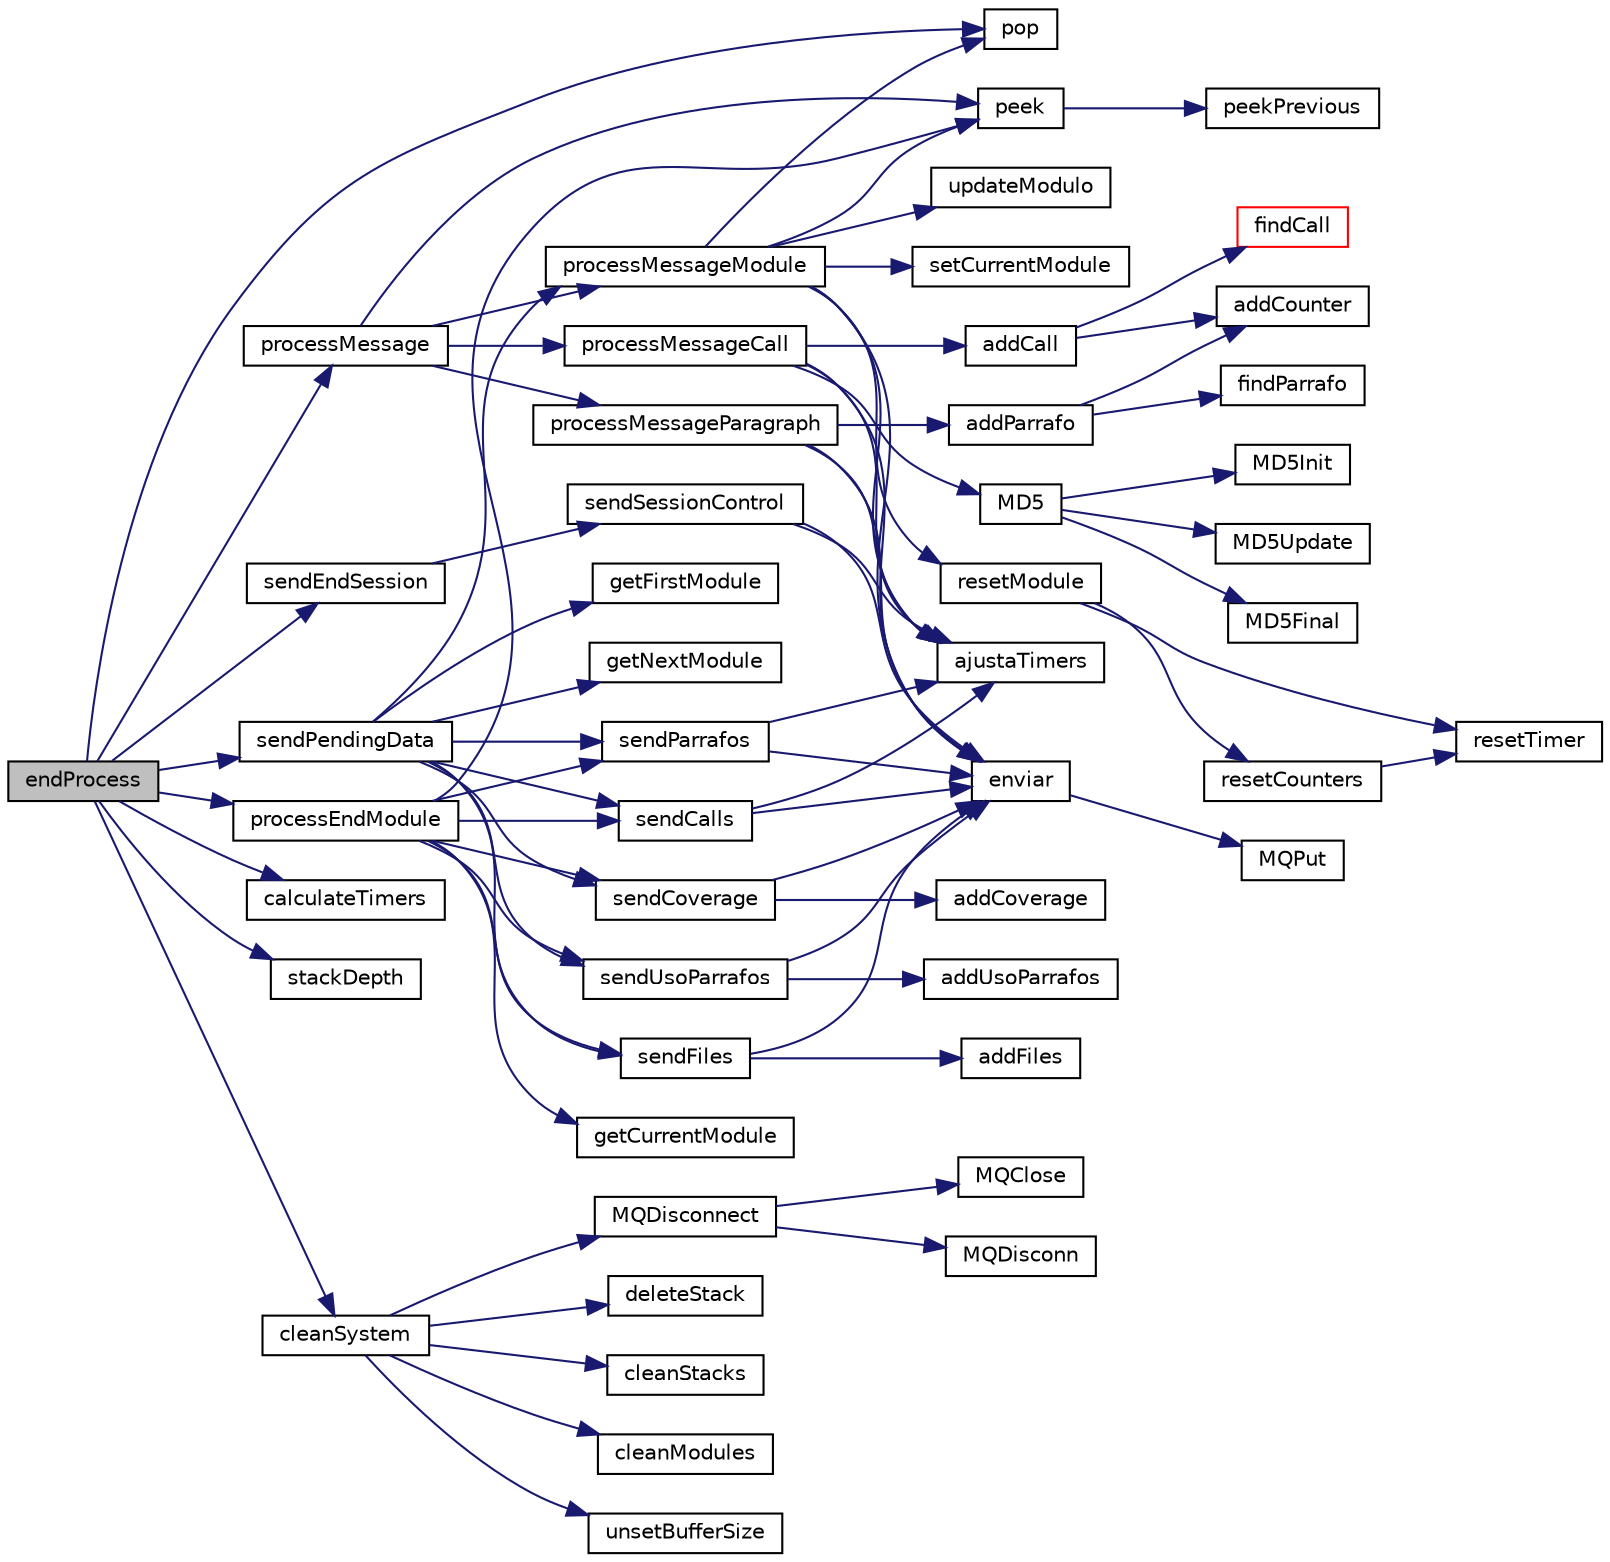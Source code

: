 digraph "endProcess"
{
  edge [fontname="Helvetica",fontsize="10",labelfontname="Helvetica",labelfontsize="10"];
  node [fontname="Helvetica",fontsize="10",shape=record];
  rankdir="LR";
  Node1 [label="endProcess",height=0.2,width=0.4,color="black", fillcolor="grey75", style="filled", fontcolor="black"];
  Node1 -> Node2 [color="midnightblue",fontsize="10",style="solid"];
  Node2 [label="pop",height=0.2,width=0.4,color="black", fillcolor="white", style="filled",URL="$pila_8c.html#a1db44ba0ac493c74045249cbc9da35ce"];
  Node1 -> Node3 [color="midnightblue",fontsize="10",style="solid"];
  Node3 [label="calculateTimers",height=0.2,width=0.4,color="black", fillcolor="white", style="filled",URL="$_s_d_p_t_r_a_p_b_8c.html#a0704e6747f6e4e33d32b791e60c85953"];
  Node1 -> Node4 [color="midnightblue",fontsize="10",style="solid"];
  Node4 [label="processMessage",height=0.2,width=0.4,color="black", fillcolor="white", style="filled",URL="$messages_8c.html#ad9a5bcb8859dbde9b0a6029b344b68cd"];
  Node4 -> Node5 [color="midnightblue",fontsize="10",style="solid"];
  Node5 [label="peek",height=0.2,width=0.4,color="black", fillcolor="white", style="filled",URL="$pila_8c.html#a4cd5ead0eacae2da44d2e23a5cd2ff85"];
  Node5 -> Node6 [color="midnightblue",fontsize="10",style="solid"];
  Node6 [label="peekPrevious",height=0.2,width=0.4,color="black", fillcolor="white", style="filled",URL="$pila_8c.html#a52d67d28c95733787926bc3f42bffb2a"];
  Node4 -> Node7 [color="midnightblue",fontsize="10",style="solid"];
  Node7 [label="processMessageCall",height=0.2,width=0.4,color="black", fillcolor="white", style="filled",URL="$messages_8c.html#a5c4b5bc4bbd5b78371891b44033225b2"];
  Node7 -> Node8 [color="midnightblue",fontsize="10",style="solid"];
  Node8 [label="addCall",height=0.2,width=0.4,color="black", fillcolor="white", style="filled",URL="$modulos_8c.html#a99eadd22b499b79658bd8b0ae82dd7bc"];
  Node8 -> Node9 [color="midnightblue",fontsize="10",style="solid"];
  Node9 [label="findCall",height=0.2,width=0.4,color="red", fillcolor="white", style="filled",URL="$modulos_8c.html#af7747e73680c46384ec80d5969c9b9d1"];
  Node8 -> Node10 [color="midnightblue",fontsize="10",style="solid"];
  Node10 [label="addCounter",height=0.2,width=0.4,color="black", fillcolor="white", style="filled",URL="$modulos_8c.html#ab87d90ccd6dcf3bda267f4845b8363b6"];
  Node7 -> Node11 [color="midnightblue",fontsize="10",style="solid"];
  Node11 [label="ajustaTimers",height=0.2,width=0.4,color="black", fillcolor="white", style="filled",URL="$messages_8c.html#ade4488bea47f13725077ee3a3e0bac34"];
  Node7 -> Node12 [color="midnightblue",fontsize="10",style="solid"];
  Node12 [label="MD5",height=0.2,width=0.4,color="black", fillcolor="white", style="filled",URL="$md5_8c.html#aa75a1419e565ea619428681420b59179"];
  Node12 -> Node13 [color="midnightblue",fontsize="10",style="solid"];
  Node13 [label="MD5Init",height=0.2,width=0.4,color="black", fillcolor="white", style="filled",URL="$md5_8c.html#acd7a26c7e6acb681ee336bfbc86e72bf"];
  Node12 -> Node14 [color="midnightblue",fontsize="10",style="solid"];
  Node14 [label="MD5Update",height=0.2,width=0.4,color="black", fillcolor="white", style="filled",URL="$md5_8c.html#aaa4f37af92ea5ca0e1281749421d4723"];
  Node12 -> Node15 [color="midnightblue",fontsize="10",style="solid"];
  Node15 [label="MD5Final",height=0.2,width=0.4,color="black", fillcolor="white", style="filled",URL="$md5_8c.html#afdf5d50df301891446e41c45eda5904d"];
  Node7 -> Node16 [color="midnightblue",fontsize="10",style="solid"];
  Node16 [label="enviar",height=0.2,width=0.4,color="black", fillcolor="white", style="filled",URL="$amqsdp_8c.html#ab05385469ff40b1b77e3c41846d1421f"];
  Node16 -> Node17 [color="midnightblue",fontsize="10",style="solid"];
  Node17 [label="MQPut",height=0.2,width=0.4,color="black", fillcolor="white", style="filled",URL="$amqsdp_8c.html#a9531d8185ec00f217beb2bcb561099d6"];
  Node4 -> Node18 [color="midnightblue",fontsize="10",style="solid"];
  Node18 [label="processMessageParagraph",height=0.2,width=0.4,color="black", fillcolor="white", style="filled",URL="$messages_8c.html#a01dcea3425d9a1ac856ca40e46c11e06"];
  Node18 -> Node19 [color="midnightblue",fontsize="10",style="solid"];
  Node19 [label="addParrafo",height=0.2,width=0.4,color="black", fillcolor="white", style="filled",URL="$modulos_8c.html#a30a68f431bcf69251c926de4907ae96d"];
  Node19 -> Node10 [color="midnightblue",fontsize="10",style="solid"];
  Node19 -> Node20 [color="midnightblue",fontsize="10",style="solid"];
  Node20 [label="findParrafo",height=0.2,width=0.4,color="black", fillcolor="white", style="filled",URL="$modulos_8c.html#af911b9d5146ac99210cffd9c91982b97"];
  Node18 -> Node11 [color="midnightblue",fontsize="10",style="solid"];
  Node18 -> Node16 [color="midnightblue",fontsize="10",style="solid"];
  Node4 -> Node21 [color="midnightblue",fontsize="10",style="solid"];
  Node21 [label="processMessageModule",height=0.2,width=0.4,color="black", fillcolor="white", style="filled",URL="$messages_8c.html#a38f5a7f119931cf2c5d80bf082d79396"];
  Node21 -> Node2 [color="midnightblue",fontsize="10",style="solid"];
  Node21 -> Node5 [color="midnightblue",fontsize="10",style="solid"];
  Node21 -> Node22 [color="midnightblue",fontsize="10",style="solid"];
  Node22 [label="updateModulo",height=0.2,width=0.4,color="black", fillcolor="white", style="filled",URL="$messages_8c.html#ad572a023ad1a3376615edc33d723af52"];
  Node21 -> Node23 [color="midnightblue",fontsize="10",style="solid"];
  Node23 [label="setCurrentModule",height=0.2,width=0.4,color="black", fillcolor="white", style="filled",URL="$modulos_8c.html#a1276112603f3ff77e47304a5f64de662"];
  Node21 -> Node11 [color="midnightblue",fontsize="10",style="solid"];
  Node21 -> Node16 [color="midnightblue",fontsize="10",style="solid"];
  Node21 -> Node24 [color="midnightblue",fontsize="10",style="solid"];
  Node24 [label="resetModule",height=0.2,width=0.4,color="black", fillcolor="white", style="filled",URL="$modulos_8c.html#ac82522f58a2257abcfcdb8ed2ba8cfbf"];
  Node24 -> Node25 [color="midnightblue",fontsize="10",style="solid"];
  Node25 [label="resetTimer",height=0.2,width=0.4,color="black", fillcolor="white", style="filled",URL="$modulos_8c.html#a9c41756a9f3764252ada0d2442d1eac8"];
  Node24 -> Node26 [color="midnightblue",fontsize="10",style="solid"];
  Node26 [label="resetCounters",height=0.2,width=0.4,color="black", fillcolor="white", style="filled",URL="$modulos_8c.html#a06f42c249879a86b14e6434246269aac"];
  Node26 -> Node25 [color="midnightblue",fontsize="10",style="solid"];
  Node1 -> Node27 [color="midnightblue",fontsize="10",style="solid"];
  Node27 [label="processEndModule",height=0.2,width=0.4,color="black", fillcolor="white", style="filled",URL="$messages_8c.html#ae4bd6b37abd013f42f2ac297cc683573"];
  Node27 -> Node28 [color="midnightblue",fontsize="10",style="solid"];
  Node28 [label="sendParrafos",height=0.2,width=0.4,color="black", fillcolor="white", style="filled",URL="$messages_8c.html#a347af0003cb0b768fdba68788e9cde4a"];
  Node28 -> Node11 [color="midnightblue",fontsize="10",style="solid"];
  Node28 -> Node16 [color="midnightblue",fontsize="10",style="solid"];
  Node27 -> Node29 [color="midnightblue",fontsize="10",style="solid"];
  Node29 [label="getCurrentModule",height=0.2,width=0.4,color="black", fillcolor="white", style="filled",URL="$modulos_8c.html#af653e19b55527e3f89161ec0c18c710a"];
  Node27 -> Node30 [color="midnightblue",fontsize="10",style="solid"];
  Node30 [label="sendCalls",height=0.2,width=0.4,color="black", fillcolor="white", style="filled",URL="$messages_8c.html#a508bbb821e7ca1f2df8497d011d0f51a"];
  Node30 -> Node11 [color="midnightblue",fontsize="10",style="solid"];
  Node30 -> Node16 [color="midnightblue",fontsize="10",style="solid"];
  Node27 -> Node31 [color="midnightblue",fontsize="10",style="solid"];
  Node31 [label="sendCoverage",height=0.2,width=0.4,color="black", fillcolor="white", style="filled",URL="$messages_8c.html#a55fc859ca4230a2ec01f70112072a6c1"];
  Node31 -> Node32 [color="midnightblue",fontsize="10",style="solid"];
  Node32 [label="addCoverage",height=0.2,width=0.4,color="black", fillcolor="white", style="filled",URL="$modulos_8c.html#af07af364ecc66b66d207e0b107c76200"];
  Node31 -> Node16 [color="midnightblue",fontsize="10",style="solid"];
  Node27 -> Node5 [color="midnightblue",fontsize="10",style="solid"];
  Node27 -> Node33 [color="midnightblue",fontsize="10",style="solid"];
  Node33 [label="sendUsoParrafos",height=0.2,width=0.4,color="black", fillcolor="white", style="filled",URL="$messages_8c.html#a395163ce9ccd27fd0ad904ec2dfbde51"];
  Node33 -> Node34 [color="midnightblue",fontsize="10",style="solid"];
  Node34 [label="addUsoParrafos",height=0.2,width=0.4,color="black", fillcolor="white", style="filled",URL="$modulos_8c.html#a9e7d1c20f4e8e68f9034be766dccf5b2"];
  Node33 -> Node16 [color="midnightblue",fontsize="10",style="solid"];
  Node27 -> Node35 [color="midnightblue",fontsize="10",style="solid"];
  Node35 [label="sendFiles",height=0.2,width=0.4,color="black", fillcolor="white", style="filled",URL="$messages_8c.html#acc51fc909744a1dba67838e37aaf8bf1"];
  Node35 -> Node36 [color="midnightblue",fontsize="10",style="solid"];
  Node36 [label="addFiles",height=0.2,width=0.4,color="black", fillcolor="white", style="filled",URL="$modulos_8c.html#a5ce834a5648027699b47d9e9403e051e"];
  Node35 -> Node16 [color="midnightblue",fontsize="10",style="solid"];
  Node1 -> Node37 [color="midnightblue",fontsize="10",style="solid"];
  Node37 [label="stackDepth",height=0.2,width=0.4,color="black", fillcolor="white", style="filled",URL="$pila_8c.html#a413fbb234d19804d9041033a716e0d75"];
  Node1 -> Node38 [color="midnightblue",fontsize="10",style="solid"];
  Node38 [label="sendPendingData",height=0.2,width=0.4,color="black", fillcolor="white", style="filled",URL="$messages_8c.html#ad2e875f26a55b957c63137be3e719471"];
  Node38 -> Node39 [color="midnightblue",fontsize="10",style="solid"];
  Node39 [label="getFirstModule",height=0.2,width=0.4,color="black", fillcolor="white", style="filled",URL="$modulos_8c.html#a0085fb1e078dbb75094358fb3fa9e9cc"];
  Node38 -> Node28 [color="midnightblue",fontsize="10",style="solid"];
  Node38 -> Node30 [color="midnightblue",fontsize="10",style="solid"];
  Node38 -> Node31 [color="midnightblue",fontsize="10",style="solid"];
  Node38 -> Node33 [color="midnightblue",fontsize="10",style="solid"];
  Node38 -> Node35 [color="midnightblue",fontsize="10",style="solid"];
  Node38 -> Node21 [color="midnightblue",fontsize="10",style="solid"];
  Node38 -> Node40 [color="midnightblue",fontsize="10",style="solid"];
  Node40 [label="getNextModule",height=0.2,width=0.4,color="black", fillcolor="white", style="filled",URL="$modulos_8c.html#a19078a69464f53360640e46c1a6fe0a7"];
  Node1 -> Node41 [color="midnightblue",fontsize="10",style="solid"];
  Node41 [label="sendEndSession",height=0.2,width=0.4,color="black", fillcolor="white", style="filled",URL="$messages_8c.html#a69751ad443f5cbed4e252627ee7421d2"];
  Node41 -> Node42 [color="midnightblue",fontsize="10",style="solid"];
  Node42 [label="sendSessionControl",height=0.2,width=0.4,color="black", fillcolor="white", style="filled",URL="$messages_8c.html#a5df4323dd9c81e9569ef158babd0c59f"];
  Node42 -> Node11 [color="midnightblue",fontsize="10",style="solid"];
  Node42 -> Node16 [color="midnightblue",fontsize="10",style="solid"];
  Node1 -> Node43 [color="midnightblue",fontsize="10",style="solid"];
  Node43 [label="cleanSystem",height=0.2,width=0.4,color="black", fillcolor="white", style="filled",URL="$_s_d_p_t_r_a_p_b_8c.html#a791a48c81cdf8f968eb6e0282729ff14"];
  Node43 -> Node44 [color="midnightblue",fontsize="10",style="solid"];
  Node44 [label="MQDisconnect",height=0.2,width=0.4,color="black", fillcolor="white", style="filled",URL="$amqsdp_8c.html#a4cf1ee13ff615962a3d86fcb8cfa57f5"];
  Node44 -> Node45 [color="midnightblue",fontsize="10",style="solid"];
  Node45 [label="MQClose",height=0.2,width=0.4,color="black", fillcolor="white", style="filled",URL="$amqsdp_8c.html#ae93fe1e642e758fbbe9c892ab8033aa4"];
  Node44 -> Node46 [color="midnightblue",fontsize="10",style="solid"];
  Node46 [label="MQDisconn",height=0.2,width=0.4,color="black", fillcolor="white", style="filled",URL="$amqsdp_8c.html#acc12f0f1458385b0f5c5a6234f817205"];
  Node43 -> Node47 [color="midnightblue",fontsize="10",style="solid"];
  Node47 [label="deleteStack",height=0.2,width=0.4,color="black", fillcolor="white", style="filled",URL="$pila_8c.html#aa849c8d27b733322a37846b4dafd9711"];
  Node43 -> Node48 [color="midnightblue",fontsize="10",style="solid"];
  Node48 [label="cleanStacks",height=0.2,width=0.4,color="black", fillcolor="white", style="filled",URL="$pila_8c.html#af178218c456015849c1a499412fbfbd1"];
  Node43 -> Node49 [color="midnightblue",fontsize="10",style="solid"];
  Node49 [label="cleanModules",height=0.2,width=0.4,color="black", fillcolor="white", style="filled",URL="$modulos_8c.html#adea9f669293aa4c6f827ff74d736fed0"];
  Node43 -> Node50 [color="midnightblue",fontsize="10",style="solid"];
  Node50 [label="unsetBufferSize",height=0.2,width=0.4,color="black", fillcolor="white", style="filled",URL="$amqsdp_8c.html#adba192fbf1af062214021fcb06229295"];
}
